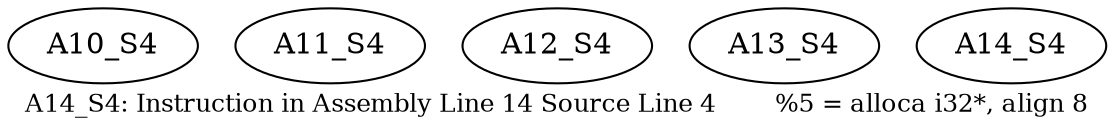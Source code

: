 digraph{
	node [ ]
	edge [ ]
	A10_S4 [ ]
	A11_S4 [ ]
	A12_S4 [ ]
	A13_S4 [ ]
	A14_S4 [ ]
	label = "A14_S4: Instruction in Assembly Line 14 Source Line 4	%5 = alloca i32*, align 8"	fontsize = "12"
}